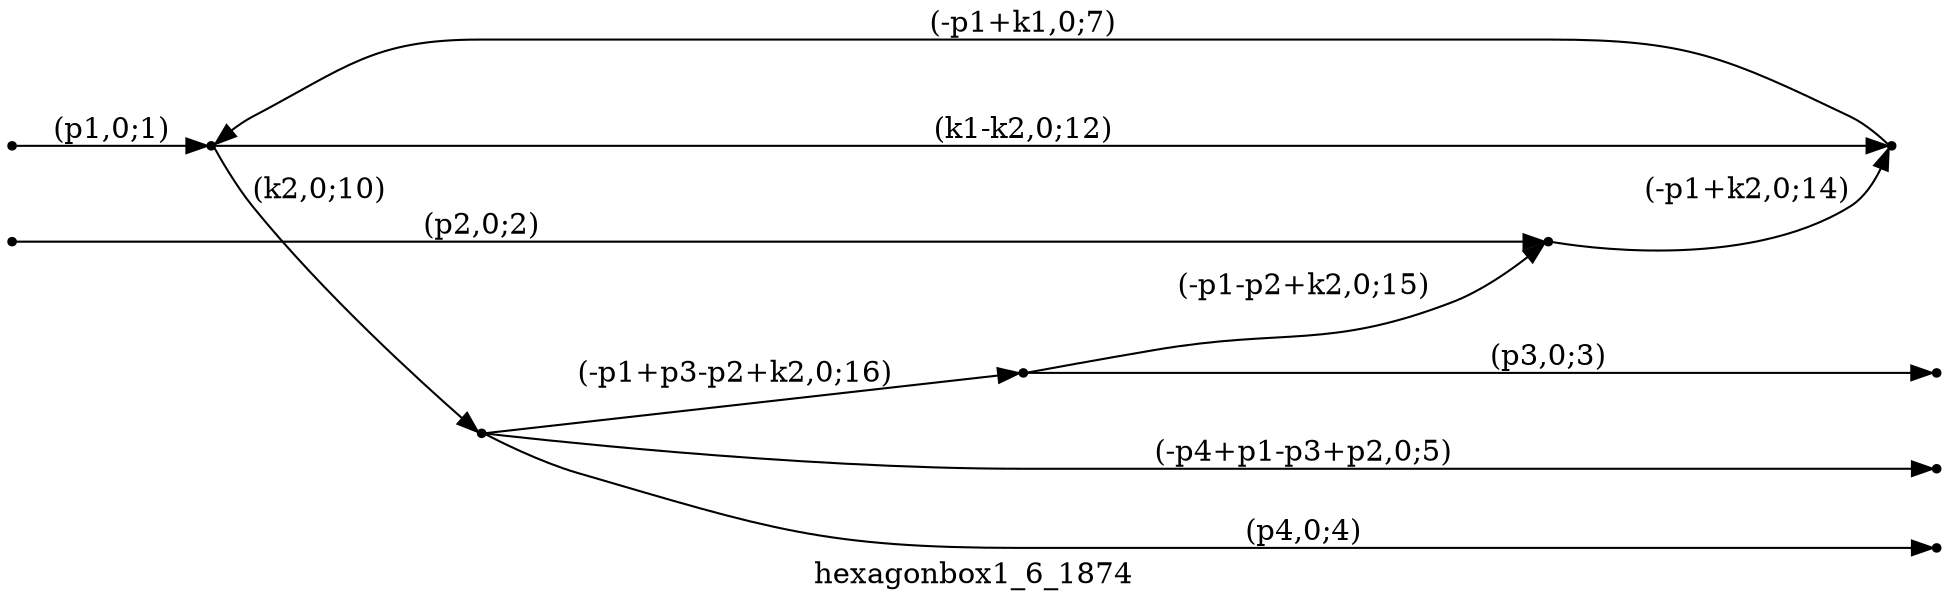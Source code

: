digraph hexagonbox1_6_1874 {
  label="hexagonbox1_6_1874";
  rankdir="LR";
  subgraph edges {
    -1 -> 2 [label="(p1,0;1)"];
    -2 -> 4 [label="(p2,0;2)"];
    5 -> -3 [label="(p3,0;3)"];
    3 -> -4 [label="(p4,0;4)"];
    3 -> -5 [label="(-p4+p1-p3+p2,0;5)"];
    1 -> 2 [label="(-p1+k1,0;7)"];
    2 -> 3 [label="(k2,0;10)"];
    2 -> 1 [label="(k1-k2,0;12)"];
    4 -> 1 [label="(-p1+k2,0;14)"];
    5 -> 4 [label="(-p1-p2+k2,0;15)"];
    3 -> 5 [label="(-p1+p3-p2+k2,0;16)"];
  }
  subgraph incoming { rank="source"; -1; -2; }
  subgraph outgoing { rank="sink"; -3; -4; -5; }
-5 [shape=point];
-4 [shape=point];
-3 [shape=point];
-2 [shape=point];
-1 [shape=point];
1 [shape=point];
2 [shape=point];
3 [shape=point];
4 [shape=point];
5 [shape=point];
}

